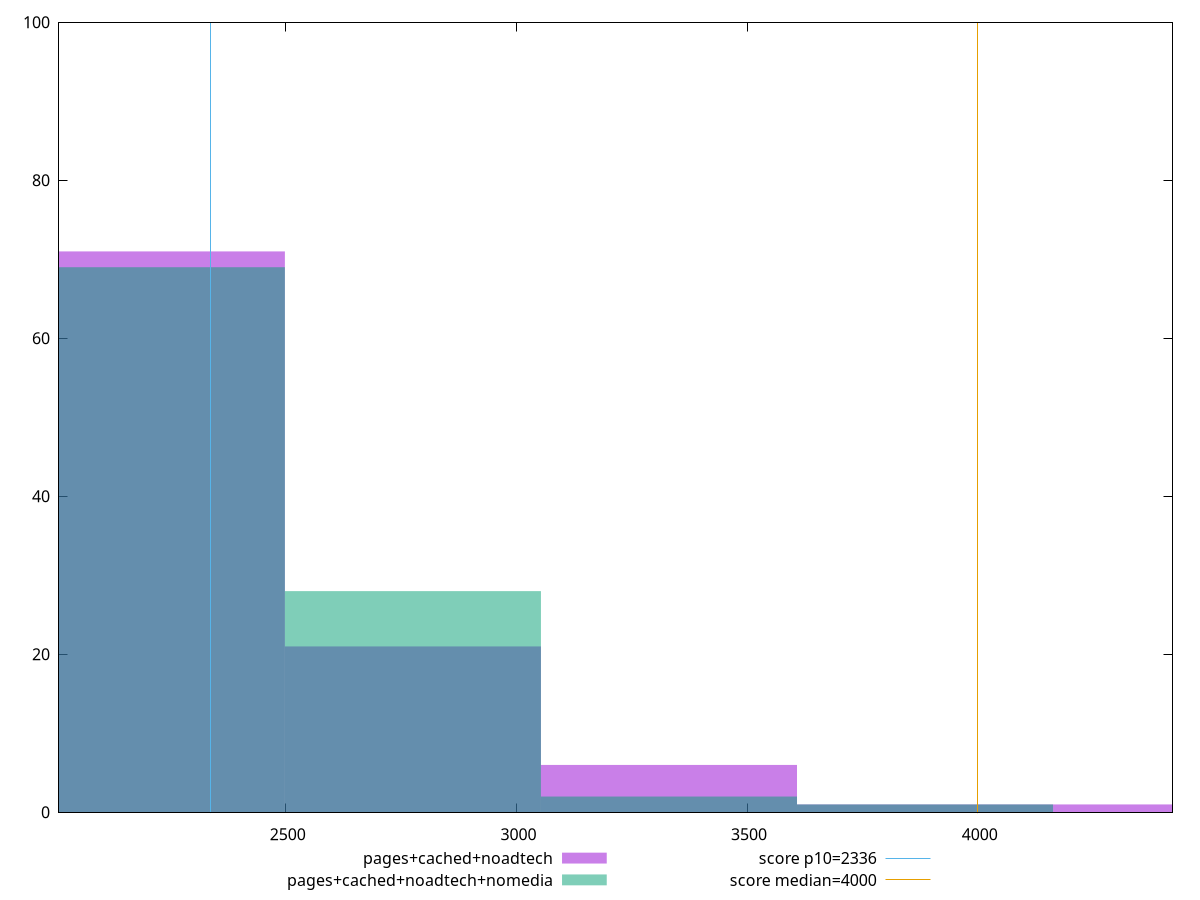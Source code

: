 reset

$pagesCachedNoadtech <<EOF
3330.694251183366 6
2220.4628341222437 71
2775.5785426528046 21
4440.9256682444875 1
3885.8099597139267 1
EOF

$pagesCachedNoadtechNomedia <<EOF
2775.5785426528046 28
2220.4628341222437 69
3330.694251183366 2
3885.8099597139267 1
EOF

set key outside below
set boxwidth 555.1157085305609
set xrange [2008.3200000000002:4422.305]
set yrange [0:100]
set trange [0:100]
set style fill transparent solid 0.5 noborder

set parametric
set terminal svg size 640, 500 enhanced background rgb 'white'
set output "report_00015_2021-02-09T16-11-33.973Z/first-meaningful-paint/comparison/histogram/2_vs_3.svg"

plot $pagesCachedNoadtech title "pages+cached+noadtech" with boxes, \
     $pagesCachedNoadtechNomedia title "pages+cached+noadtech+nomedia" with boxes, \
     2336,t title "score p10=2336", \
     4000,t title "score median=4000"

reset
